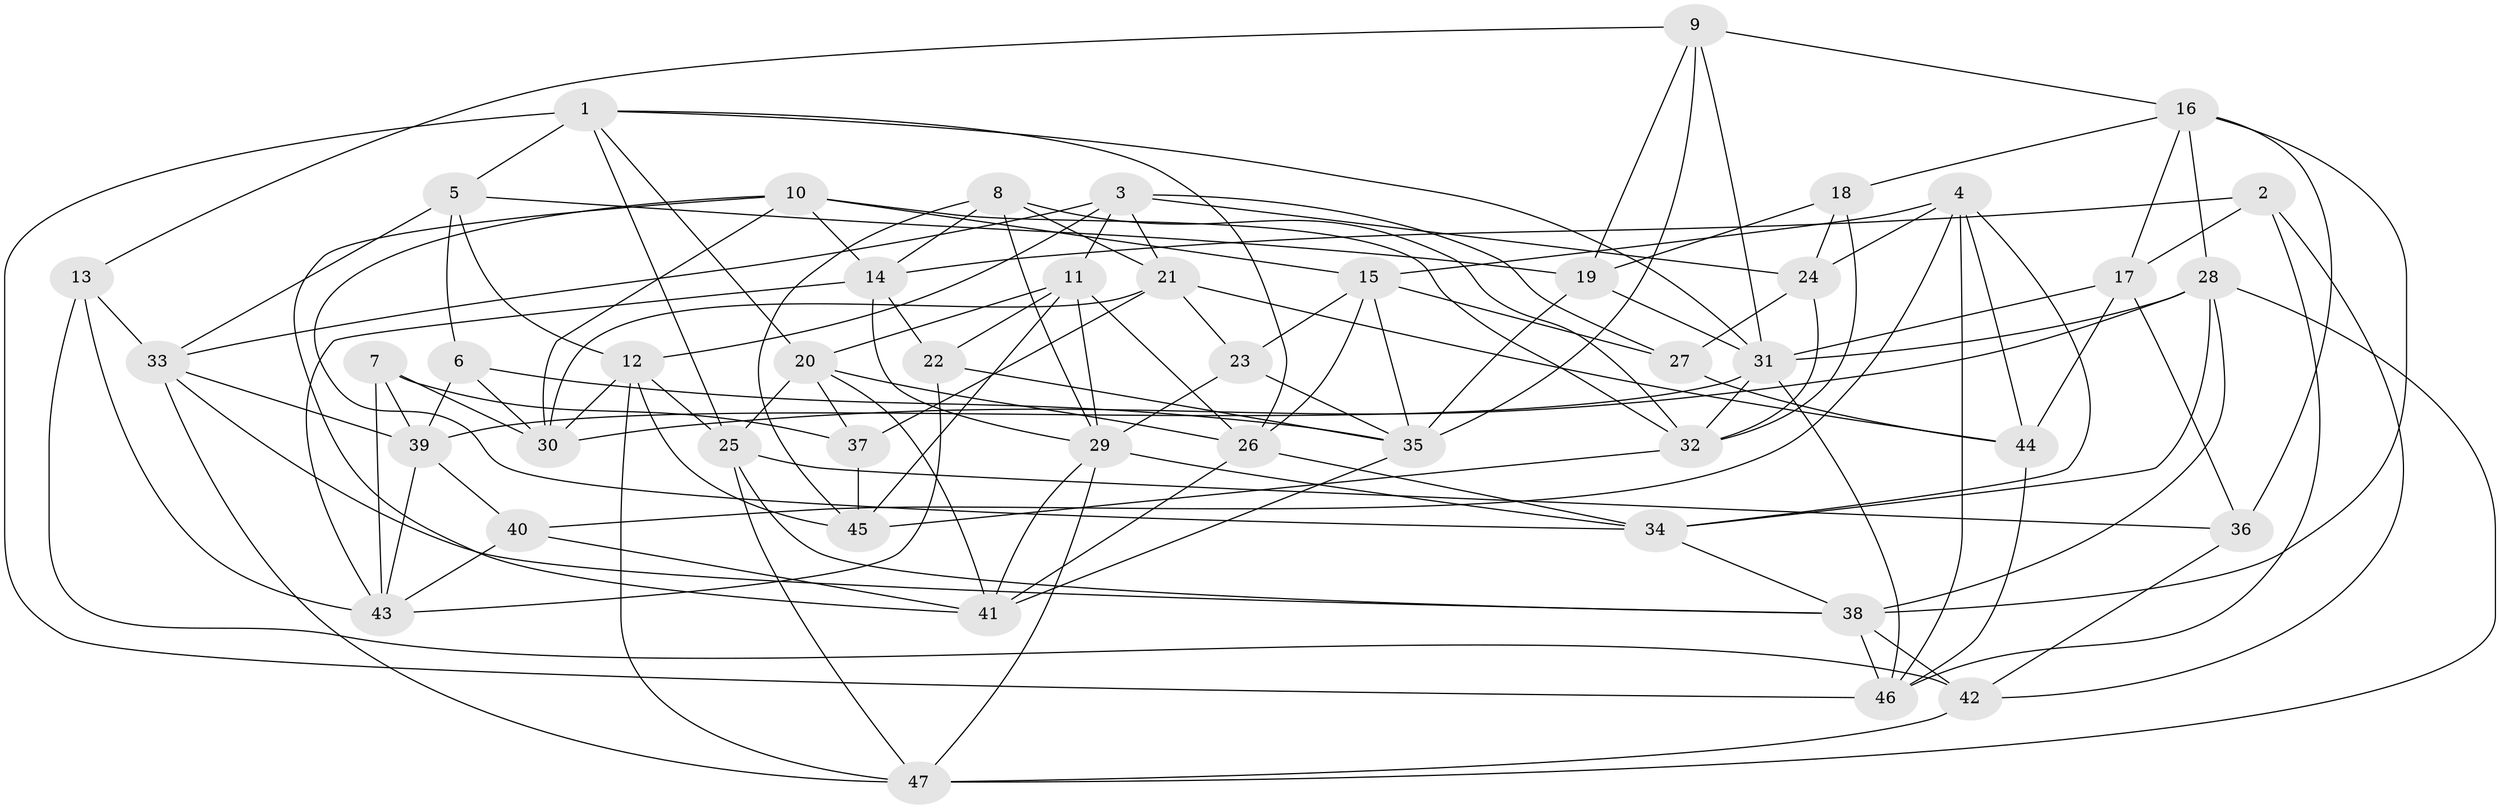 // original degree distribution, {4: 1.0}
// Generated by graph-tools (version 1.1) at 2025/03/03/09/25 03:03:02]
// undirected, 47 vertices, 128 edges
graph export_dot {
graph [start="1"]
  node [color=gray90,style=filled];
  1;
  2;
  3;
  4;
  5;
  6;
  7;
  8;
  9;
  10;
  11;
  12;
  13;
  14;
  15;
  16;
  17;
  18;
  19;
  20;
  21;
  22;
  23;
  24;
  25;
  26;
  27;
  28;
  29;
  30;
  31;
  32;
  33;
  34;
  35;
  36;
  37;
  38;
  39;
  40;
  41;
  42;
  43;
  44;
  45;
  46;
  47;
  1 -- 5 [weight=1.0];
  1 -- 20 [weight=1.0];
  1 -- 25 [weight=1.0];
  1 -- 26 [weight=1.0];
  1 -- 31 [weight=1.0];
  1 -- 46 [weight=1.0];
  2 -- 14 [weight=1.0];
  2 -- 17 [weight=1.0];
  2 -- 42 [weight=1.0];
  2 -- 46 [weight=1.0];
  3 -- 11 [weight=1.0];
  3 -- 12 [weight=1.0];
  3 -- 21 [weight=1.0];
  3 -- 24 [weight=1.0];
  3 -- 27 [weight=1.0];
  3 -- 33 [weight=1.0];
  4 -- 15 [weight=1.0];
  4 -- 24 [weight=1.0];
  4 -- 34 [weight=1.0];
  4 -- 40 [weight=1.0];
  4 -- 44 [weight=1.0];
  4 -- 46 [weight=1.0];
  5 -- 6 [weight=1.0];
  5 -- 12 [weight=1.0];
  5 -- 19 [weight=2.0];
  5 -- 33 [weight=1.0];
  6 -- 30 [weight=1.0];
  6 -- 35 [weight=1.0];
  6 -- 39 [weight=1.0];
  7 -- 30 [weight=3.0];
  7 -- 37 [weight=1.0];
  7 -- 39 [weight=1.0];
  7 -- 43 [weight=1.0];
  8 -- 14 [weight=1.0];
  8 -- 21 [weight=1.0];
  8 -- 29 [weight=2.0];
  8 -- 32 [weight=1.0];
  8 -- 45 [weight=1.0];
  9 -- 13 [weight=1.0];
  9 -- 16 [weight=1.0];
  9 -- 19 [weight=1.0];
  9 -- 31 [weight=1.0];
  9 -- 35 [weight=2.0];
  10 -- 14 [weight=1.0];
  10 -- 15 [weight=1.0];
  10 -- 30 [weight=1.0];
  10 -- 32 [weight=1.0];
  10 -- 34 [weight=1.0];
  10 -- 41 [weight=1.0];
  11 -- 20 [weight=1.0];
  11 -- 22 [weight=1.0];
  11 -- 26 [weight=1.0];
  11 -- 29 [weight=1.0];
  11 -- 45 [weight=1.0];
  12 -- 25 [weight=1.0];
  12 -- 30 [weight=1.0];
  12 -- 45 [weight=1.0];
  12 -- 47 [weight=1.0];
  13 -- 33 [weight=1.0];
  13 -- 42 [weight=1.0];
  13 -- 43 [weight=1.0];
  14 -- 22 [weight=1.0];
  14 -- 29 [weight=1.0];
  14 -- 43 [weight=1.0];
  15 -- 23 [weight=1.0];
  15 -- 26 [weight=1.0];
  15 -- 27 [weight=1.0];
  15 -- 35 [weight=1.0];
  16 -- 17 [weight=1.0];
  16 -- 18 [weight=1.0];
  16 -- 28 [weight=1.0];
  16 -- 36 [weight=1.0];
  16 -- 38 [weight=1.0];
  17 -- 31 [weight=1.0];
  17 -- 36 [weight=1.0];
  17 -- 44 [weight=2.0];
  18 -- 19 [weight=1.0];
  18 -- 24 [weight=1.0];
  18 -- 32 [weight=1.0];
  19 -- 31 [weight=1.0];
  19 -- 35 [weight=1.0];
  20 -- 25 [weight=1.0];
  20 -- 26 [weight=1.0];
  20 -- 37 [weight=1.0];
  20 -- 41 [weight=1.0];
  21 -- 23 [weight=1.0];
  21 -- 30 [weight=1.0];
  21 -- 37 [weight=1.0];
  21 -- 44 [weight=1.0];
  22 -- 35 [weight=1.0];
  22 -- 43 [weight=1.0];
  23 -- 29 [weight=1.0];
  23 -- 35 [weight=1.0];
  24 -- 27 [weight=1.0];
  24 -- 32 [weight=2.0];
  25 -- 36 [weight=1.0];
  25 -- 38 [weight=1.0];
  25 -- 47 [weight=1.0];
  26 -- 34 [weight=1.0];
  26 -- 41 [weight=1.0];
  27 -- 44 [weight=1.0];
  28 -- 30 [weight=1.0];
  28 -- 31 [weight=1.0];
  28 -- 34 [weight=1.0];
  28 -- 38 [weight=1.0];
  28 -- 47 [weight=1.0];
  29 -- 34 [weight=1.0];
  29 -- 41 [weight=1.0];
  29 -- 47 [weight=1.0];
  31 -- 32 [weight=1.0];
  31 -- 39 [weight=1.0];
  31 -- 46 [weight=1.0];
  32 -- 45 [weight=2.0];
  33 -- 38 [weight=1.0];
  33 -- 39 [weight=1.0];
  33 -- 47 [weight=1.0];
  34 -- 38 [weight=1.0];
  35 -- 41 [weight=1.0];
  36 -- 42 [weight=1.0];
  37 -- 45 [weight=1.0];
  38 -- 42 [weight=2.0];
  38 -- 46 [weight=1.0];
  39 -- 40 [weight=1.0];
  39 -- 43 [weight=1.0];
  40 -- 41 [weight=1.0];
  40 -- 43 [weight=1.0];
  42 -- 47 [weight=1.0];
  44 -- 46 [weight=1.0];
}
